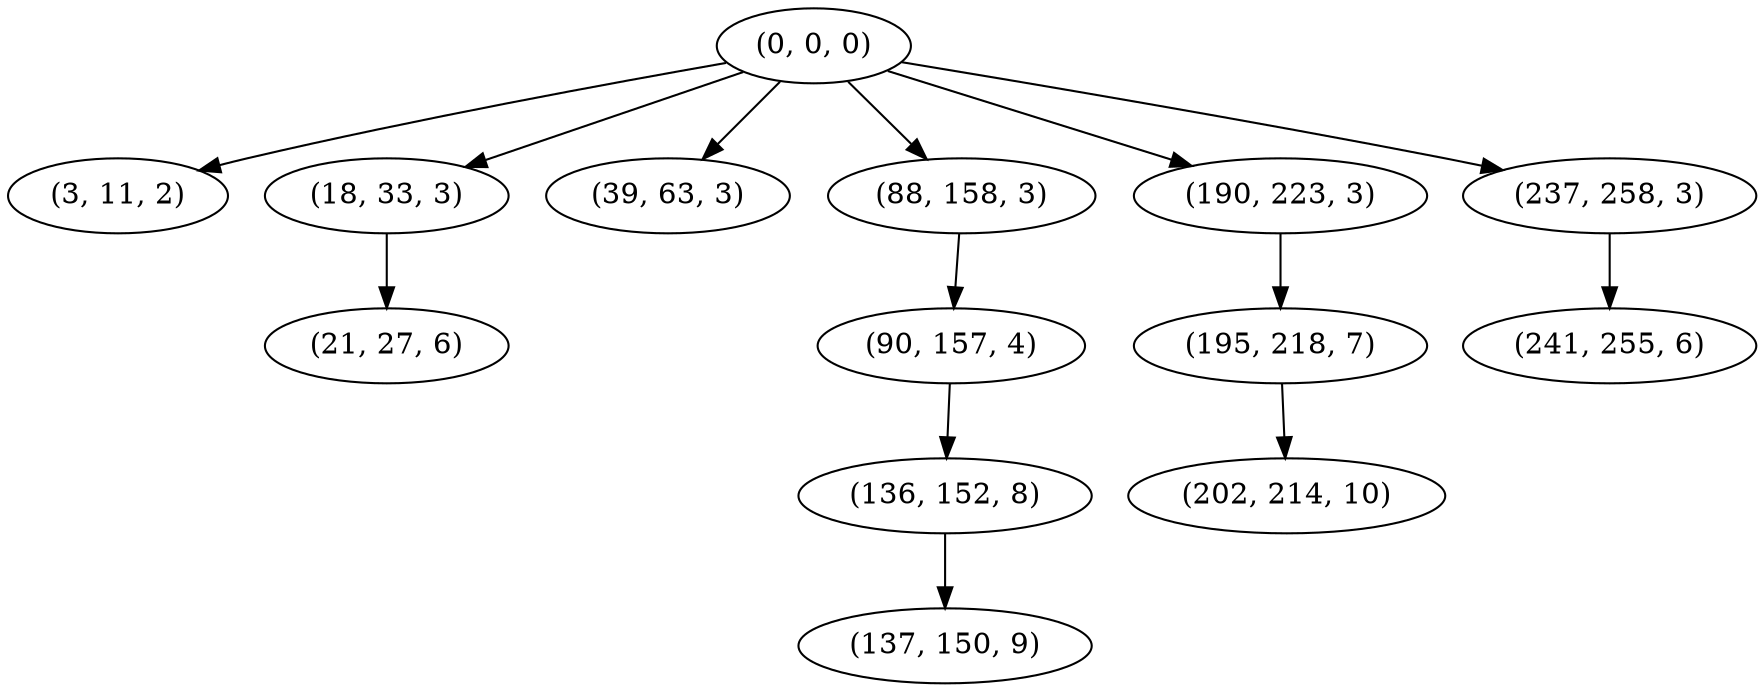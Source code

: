 digraph tree {
    "(0, 0, 0)";
    "(3, 11, 2)";
    "(18, 33, 3)";
    "(21, 27, 6)";
    "(39, 63, 3)";
    "(88, 158, 3)";
    "(90, 157, 4)";
    "(136, 152, 8)";
    "(137, 150, 9)";
    "(190, 223, 3)";
    "(195, 218, 7)";
    "(202, 214, 10)";
    "(237, 258, 3)";
    "(241, 255, 6)";
    "(0, 0, 0)" -> "(3, 11, 2)";
    "(0, 0, 0)" -> "(18, 33, 3)";
    "(0, 0, 0)" -> "(39, 63, 3)";
    "(0, 0, 0)" -> "(88, 158, 3)";
    "(0, 0, 0)" -> "(190, 223, 3)";
    "(0, 0, 0)" -> "(237, 258, 3)";
    "(18, 33, 3)" -> "(21, 27, 6)";
    "(88, 158, 3)" -> "(90, 157, 4)";
    "(90, 157, 4)" -> "(136, 152, 8)";
    "(136, 152, 8)" -> "(137, 150, 9)";
    "(190, 223, 3)" -> "(195, 218, 7)";
    "(195, 218, 7)" -> "(202, 214, 10)";
    "(237, 258, 3)" -> "(241, 255, 6)";
}
